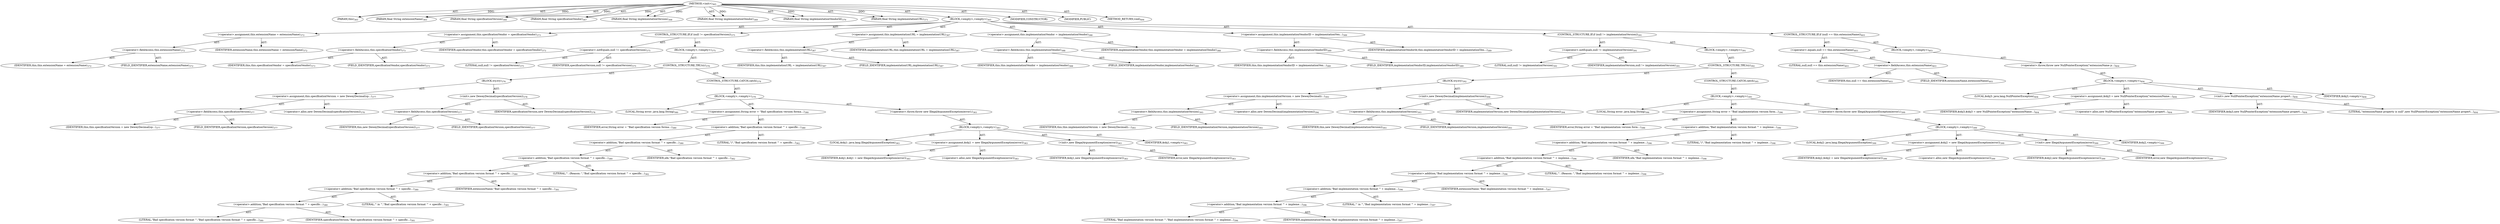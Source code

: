 digraph "&lt;init&gt;" {  
"111669149701" [label = <(METHOD,&lt;init&gt;)<SUB>365</SUB>> ]
"115964116994" [label = <(PARAM,this)<SUB>365</SUB>> ]
"115964117003" [label = <(PARAM,final String extensionName)<SUB>365</SUB>> ]
"115964117004" [label = <(PARAM,final String specificationVersion)<SUB>366</SUB>> ]
"115964117005" [label = <(PARAM,final String specificationVendor)<SUB>367</SUB>> ]
"115964117006" [label = <(PARAM,final String implementationVersion)<SUB>368</SUB>> ]
"115964117007" [label = <(PARAM,final String implementationVendor)<SUB>369</SUB>> ]
"115964117008" [label = <(PARAM,final String implementationVendorId)<SUB>370</SUB>> ]
"115964117009" [label = <(PARAM,final String implementationURL)<SUB>371</SUB>> ]
"25769803792" [label = <(BLOCK,&lt;empty&gt;,&lt;empty&gt;)<SUB>365</SUB>> ]
"30064771151" [label = <(&lt;operator&gt;.assignment,this.extensionName = extensionName)<SUB>372</SUB>> ]
"30064771152" [label = <(&lt;operator&gt;.fieldAccess,this.extensionName)<SUB>372</SUB>> ]
"68719476739" [label = <(IDENTIFIER,this,this.extensionName = extensionName)<SUB>372</SUB>> ]
"55834574858" [label = <(FIELD_IDENTIFIER,extensionName,extensionName)<SUB>372</SUB>> ]
"68719476818" [label = <(IDENTIFIER,extensionName,this.extensionName = extensionName)<SUB>372</SUB>> ]
"30064771153" [label = <(&lt;operator&gt;.assignment,this.specificationVendor = specificationVendor)<SUB>373</SUB>> ]
"30064771154" [label = <(&lt;operator&gt;.fieldAccess,this.specificationVendor)<SUB>373</SUB>> ]
"68719476740" [label = <(IDENTIFIER,this,this.specificationVendor = specificationVendor)<SUB>373</SUB>> ]
"55834574859" [label = <(FIELD_IDENTIFIER,specificationVendor,specificationVendor)<SUB>373</SUB>> ]
"68719476819" [label = <(IDENTIFIER,specificationVendor,this.specificationVendor = specificationVendor)<SUB>373</SUB>> ]
"47244640267" [label = <(CONTROL_STRUCTURE,IF,if (null != specificationVersion))<SUB>375</SUB>> ]
"30064771155" [label = <(&lt;operator&gt;.notEquals,null != specificationVersion)<SUB>375</SUB>> ]
"90194313231" [label = <(LITERAL,null,null != specificationVersion)<SUB>375</SUB>> ]
"68719476820" [label = <(IDENTIFIER,specificationVersion,null != specificationVersion)<SUB>375</SUB>> ]
"25769803793" [label = <(BLOCK,&lt;empty&gt;,&lt;empty&gt;)<SUB>375</SUB>> ]
"47244640268" [label = <(CONTROL_STRUCTURE,TRY,try)<SUB>376</SUB>> ]
"25769803794" [label = <(BLOCK,try,try)<SUB>376</SUB>> ]
"30064771156" [label = <(&lt;operator&gt;.assignment,this.specificationVersion = new DeweyDecimal(sp...)<SUB>377</SUB>> ]
"30064771157" [label = <(&lt;operator&gt;.fieldAccess,this.specificationVersion)<SUB>377</SUB>> ]
"68719476741" [label = <(IDENTIFIER,this,this.specificationVersion = new DeweyDecimal(sp...)<SUB>377</SUB>> ]
"55834574860" [label = <(FIELD_IDENTIFIER,specificationVersion,specificationVersion)<SUB>377</SUB>> ]
"30064771158" [label = <(&lt;operator&gt;.alloc,new DeweyDecimal(specificationVersion))<SUB>378</SUB>> ]
"30064771159" [label = <(&lt;init&gt;,new DeweyDecimal(specificationVersion))<SUB>378</SUB>> ]
"30064771160" [label = <(&lt;operator&gt;.fieldAccess,this.specificationVersion)<SUB>377</SUB>> ]
"68719476821" [label = <(IDENTIFIER,this,new DeweyDecimal(specificationVersion))<SUB>377</SUB>> ]
"55834574861" [label = <(FIELD_IDENTIFIER,specificationVersion,specificationVersion)<SUB>377</SUB>> ]
"68719476822" [label = <(IDENTIFIER,specificationVersion,new DeweyDecimal(specificationVersion))<SUB>378</SUB>> ]
"47244640269" [label = <(CONTROL_STRUCTURE,CATCH,catch)<SUB>379</SUB>> ]
"25769803795" [label = <(BLOCK,&lt;empty&gt;,&lt;empty&gt;)<SUB>379</SUB>> ]
"94489280526" [label = <(LOCAL,String error: java.lang.String)<SUB>380</SUB>> ]
"30064771161" [label = <(&lt;operator&gt;.assignment,String error = &quot;Bad specification version forma...)<SUB>380</SUB>> ]
"68719476823" [label = <(IDENTIFIER,error,String error = &quot;Bad specification version forma...)<SUB>380</SUB>> ]
"30064771162" [label = <(&lt;operator&gt;.addition,&quot;Bad specification version format '&quot; + specific...)<SUB>380</SUB>> ]
"30064771163" [label = <(&lt;operator&gt;.addition,&quot;Bad specification version format '&quot; + specific...)<SUB>380</SUB>> ]
"30064771164" [label = <(&lt;operator&gt;.addition,&quot;Bad specification version format '&quot; + specific...)<SUB>380</SUB>> ]
"30064771165" [label = <(&lt;operator&gt;.addition,&quot;Bad specification version format '&quot; + specific...)<SUB>380</SUB>> ]
"30064771166" [label = <(&lt;operator&gt;.addition,&quot;Bad specification version format '&quot; + specific...)<SUB>380</SUB>> ]
"30064771167" [label = <(&lt;operator&gt;.addition,&quot;Bad specification version format '&quot; + specific...)<SUB>380</SUB>> ]
"90194313232" [label = <(LITERAL,&quot;Bad specification version format '&quot;,&quot;Bad specification version format '&quot; + specific...)<SUB>380</SUB>> ]
"68719476824" [label = <(IDENTIFIER,specificationVersion,&quot;Bad specification version format '&quot; + specific...)<SUB>381</SUB>> ]
"90194313233" [label = <(LITERAL,&quot;' in '&quot;,&quot;Bad specification version format '&quot; + specific...)<SUB>381</SUB>> ]
"68719476825" [label = <(IDENTIFIER,extensionName,&quot;Bad specification version format '&quot; + specific...)<SUB>381</SUB>> ]
"90194313234" [label = <(LITERAL,&quot;'. (Reason: &quot;,&quot;Bad specification version format '&quot; + specific...)<SUB>382</SUB>> ]
"68719476826" [label = <(IDENTIFIER,nfe,&quot;Bad specification version format '&quot; + specific...)<SUB>382</SUB>> ]
"90194313235" [label = <(LITERAL,&quot;)&quot;,&quot;Bad specification version format '&quot; + specific...)<SUB>382</SUB>> ]
"30064771168" [label = <(&lt;operator&gt;.throw,throw new IllegalArgumentException(error);)<SUB>383</SUB>> ]
"25769803796" [label = <(BLOCK,&lt;empty&gt;,&lt;empty&gt;)<SUB>383</SUB>> ]
"94489280527" [label = <(LOCAL,$obj1: java.lang.IllegalArgumentException)<SUB>383</SUB>> ]
"30064771169" [label = <(&lt;operator&gt;.assignment,$obj1 = new IllegalArgumentException(error))<SUB>383</SUB>> ]
"68719476827" [label = <(IDENTIFIER,$obj1,$obj1 = new IllegalArgumentException(error))<SUB>383</SUB>> ]
"30064771170" [label = <(&lt;operator&gt;.alloc,new IllegalArgumentException(error))<SUB>383</SUB>> ]
"30064771171" [label = <(&lt;init&gt;,new IllegalArgumentException(error))<SUB>383</SUB>> ]
"68719476828" [label = <(IDENTIFIER,$obj1,new IllegalArgumentException(error))<SUB>383</SUB>> ]
"68719476829" [label = <(IDENTIFIER,error,new IllegalArgumentException(error))<SUB>383</SUB>> ]
"68719476830" [label = <(IDENTIFIER,$obj1,&lt;empty&gt;)<SUB>383</SUB>> ]
"30064771172" [label = <(&lt;operator&gt;.assignment,this.implementationURL = implementationURL)<SUB>387</SUB>> ]
"30064771173" [label = <(&lt;operator&gt;.fieldAccess,this.implementationURL)<SUB>387</SUB>> ]
"68719476742" [label = <(IDENTIFIER,this,this.implementationURL = implementationURL)<SUB>387</SUB>> ]
"55834574862" [label = <(FIELD_IDENTIFIER,implementationURL,implementationURL)<SUB>387</SUB>> ]
"68719476831" [label = <(IDENTIFIER,implementationURL,this.implementationURL = implementationURL)<SUB>387</SUB>> ]
"30064771174" [label = <(&lt;operator&gt;.assignment,this.implementationVendor = implementationVendor)<SUB>388</SUB>> ]
"30064771175" [label = <(&lt;operator&gt;.fieldAccess,this.implementationVendor)<SUB>388</SUB>> ]
"68719476743" [label = <(IDENTIFIER,this,this.implementationVendor = implementationVendor)<SUB>388</SUB>> ]
"55834574863" [label = <(FIELD_IDENTIFIER,implementationVendor,implementationVendor)<SUB>388</SUB>> ]
"68719476832" [label = <(IDENTIFIER,implementationVendor,this.implementationVendor = implementationVendor)<SUB>388</SUB>> ]
"30064771176" [label = <(&lt;operator&gt;.assignment,this.implementationVendorID = implementationVen...)<SUB>389</SUB>> ]
"30064771177" [label = <(&lt;operator&gt;.fieldAccess,this.implementationVendorID)<SUB>389</SUB>> ]
"68719476744" [label = <(IDENTIFIER,this,this.implementationVendorID = implementationVen...)<SUB>389</SUB>> ]
"55834574864" [label = <(FIELD_IDENTIFIER,implementationVendorID,implementationVendorID)<SUB>389</SUB>> ]
"68719476833" [label = <(IDENTIFIER,implementationVendorId,this.implementationVendorID = implementationVen...)<SUB>389</SUB>> ]
"47244640270" [label = <(CONTROL_STRUCTURE,IF,if (null != implementationVersion))<SUB>391</SUB>> ]
"30064771178" [label = <(&lt;operator&gt;.notEquals,null != implementationVersion)<SUB>391</SUB>> ]
"90194313236" [label = <(LITERAL,null,null != implementationVersion)<SUB>391</SUB>> ]
"68719476834" [label = <(IDENTIFIER,implementationVersion,null != implementationVersion)<SUB>391</SUB>> ]
"25769803797" [label = <(BLOCK,&lt;empty&gt;,&lt;empty&gt;)<SUB>391</SUB>> ]
"47244640271" [label = <(CONTROL_STRUCTURE,TRY,try)<SUB>392</SUB>> ]
"25769803798" [label = <(BLOCK,try,try)<SUB>392</SUB>> ]
"30064771179" [label = <(&lt;operator&gt;.assignment,this.implementationVersion = new DeweyDecimal(i...)<SUB>393</SUB>> ]
"30064771180" [label = <(&lt;operator&gt;.fieldAccess,this.implementationVersion)<SUB>393</SUB>> ]
"68719476745" [label = <(IDENTIFIER,this,this.implementationVersion = new DeweyDecimal(i...)<SUB>393</SUB>> ]
"55834574865" [label = <(FIELD_IDENTIFIER,implementationVersion,implementationVersion)<SUB>393</SUB>> ]
"30064771181" [label = <(&lt;operator&gt;.alloc,new DeweyDecimal(implementationVersion))<SUB>394</SUB>> ]
"30064771182" [label = <(&lt;init&gt;,new DeweyDecimal(implementationVersion))<SUB>394</SUB>> ]
"30064771183" [label = <(&lt;operator&gt;.fieldAccess,this.implementationVersion)<SUB>393</SUB>> ]
"68719476835" [label = <(IDENTIFIER,this,new DeweyDecimal(implementationVersion))<SUB>393</SUB>> ]
"55834574866" [label = <(FIELD_IDENTIFIER,implementationVersion,implementationVersion)<SUB>393</SUB>> ]
"68719476836" [label = <(IDENTIFIER,implementationVersion,new DeweyDecimal(implementationVersion))<SUB>394</SUB>> ]
"47244640272" [label = <(CONTROL_STRUCTURE,CATCH,catch)<SUB>395</SUB>> ]
"25769803799" [label = <(BLOCK,&lt;empty&gt;,&lt;empty&gt;)<SUB>395</SUB>> ]
"94489280528" [label = <(LOCAL,String error: java.lang.String)<SUB>396</SUB>> ]
"30064771184" [label = <(&lt;operator&gt;.assignment,String error = &quot;Bad implementation version form...)<SUB>396</SUB>> ]
"68719476837" [label = <(IDENTIFIER,error,String error = &quot;Bad implementation version form...)<SUB>396</SUB>> ]
"30064771185" [label = <(&lt;operator&gt;.addition,&quot;Bad implementation version format '&quot; + impleme...)<SUB>396</SUB>> ]
"30064771186" [label = <(&lt;operator&gt;.addition,&quot;Bad implementation version format '&quot; + impleme...)<SUB>396</SUB>> ]
"30064771187" [label = <(&lt;operator&gt;.addition,&quot;Bad implementation version format '&quot; + impleme...)<SUB>396</SUB>> ]
"30064771188" [label = <(&lt;operator&gt;.addition,&quot;Bad implementation version format '&quot; + impleme...)<SUB>396</SUB>> ]
"30064771189" [label = <(&lt;operator&gt;.addition,&quot;Bad implementation version format '&quot; + impleme...)<SUB>396</SUB>> ]
"30064771190" [label = <(&lt;operator&gt;.addition,&quot;Bad implementation version format '&quot; + impleme...)<SUB>396</SUB>> ]
"90194313237" [label = <(LITERAL,&quot;Bad implementation version format '&quot;,&quot;Bad implementation version format '&quot; + impleme...)<SUB>396</SUB>> ]
"68719476838" [label = <(IDENTIFIER,implementationVersion,&quot;Bad implementation version format '&quot; + impleme...)<SUB>397</SUB>> ]
"90194313238" [label = <(LITERAL,&quot;' in '&quot;,&quot;Bad implementation version format '&quot; + impleme...)<SUB>397</SUB>> ]
"68719476839" [label = <(IDENTIFIER,extensionName,&quot;Bad implementation version format '&quot; + impleme...)<SUB>397</SUB>> ]
"90194313239" [label = <(LITERAL,&quot;'. (Reason: &quot;,&quot;Bad implementation version format '&quot; + impleme...)<SUB>398</SUB>> ]
"68719476840" [label = <(IDENTIFIER,nfe,&quot;Bad implementation version format '&quot; + impleme...)<SUB>398</SUB>> ]
"90194313240" [label = <(LITERAL,&quot;)&quot;,&quot;Bad implementation version format '&quot; + impleme...)<SUB>398</SUB>> ]
"30064771191" [label = <(&lt;operator&gt;.throw,throw new IllegalArgumentException(error);)<SUB>399</SUB>> ]
"25769803800" [label = <(BLOCK,&lt;empty&gt;,&lt;empty&gt;)<SUB>399</SUB>> ]
"94489280529" [label = <(LOCAL,$obj2: java.lang.IllegalArgumentException)<SUB>399</SUB>> ]
"30064771192" [label = <(&lt;operator&gt;.assignment,$obj2 = new IllegalArgumentException(error))<SUB>399</SUB>> ]
"68719476841" [label = <(IDENTIFIER,$obj2,$obj2 = new IllegalArgumentException(error))<SUB>399</SUB>> ]
"30064771193" [label = <(&lt;operator&gt;.alloc,new IllegalArgumentException(error))<SUB>399</SUB>> ]
"30064771194" [label = <(&lt;init&gt;,new IllegalArgumentException(error))<SUB>399</SUB>> ]
"68719476842" [label = <(IDENTIFIER,$obj2,new IllegalArgumentException(error))<SUB>399</SUB>> ]
"68719476843" [label = <(IDENTIFIER,error,new IllegalArgumentException(error))<SUB>399</SUB>> ]
"68719476844" [label = <(IDENTIFIER,$obj2,&lt;empty&gt;)<SUB>399</SUB>> ]
"47244640273" [label = <(CONTROL_STRUCTURE,IF,if (null == this.extensionName))<SUB>403</SUB>> ]
"30064771195" [label = <(&lt;operator&gt;.equals,null == this.extensionName)<SUB>403</SUB>> ]
"90194313241" [label = <(LITERAL,null,null == this.extensionName)<SUB>403</SUB>> ]
"30064771196" [label = <(&lt;operator&gt;.fieldAccess,this.extensionName)<SUB>403</SUB>> ]
"68719476746" [label = <(IDENTIFIER,this,null == this.extensionName)<SUB>403</SUB>> ]
"55834574867" [label = <(FIELD_IDENTIFIER,extensionName,extensionName)<SUB>403</SUB>> ]
"25769803801" [label = <(BLOCK,&lt;empty&gt;,&lt;empty&gt;)<SUB>403</SUB>> ]
"30064771197" [label = <(&lt;operator&gt;.throw,throw new NullPointerException(&quot;extensionName p...)<SUB>404</SUB>> ]
"25769803802" [label = <(BLOCK,&lt;empty&gt;,&lt;empty&gt;)<SUB>404</SUB>> ]
"94489280530" [label = <(LOCAL,$obj3: java.lang.NullPointerException)<SUB>404</SUB>> ]
"30064771198" [label = <(&lt;operator&gt;.assignment,$obj3 = new NullPointerException(&quot;extensionName...)<SUB>404</SUB>> ]
"68719476845" [label = <(IDENTIFIER,$obj3,$obj3 = new NullPointerException(&quot;extensionName...)<SUB>404</SUB>> ]
"30064771199" [label = <(&lt;operator&gt;.alloc,new NullPointerException(&quot;extensionName propert...)<SUB>404</SUB>> ]
"30064771200" [label = <(&lt;init&gt;,new NullPointerException(&quot;extensionName propert...)<SUB>404</SUB>> ]
"68719476846" [label = <(IDENTIFIER,$obj3,new NullPointerException(&quot;extensionName propert...)<SUB>404</SUB>> ]
"90194313242" [label = <(LITERAL,&quot;extensionName property is null&quot;,new NullPointerException(&quot;extensionName propert...)<SUB>404</SUB>> ]
"68719476847" [label = <(IDENTIFIER,$obj3,&lt;empty&gt;)<SUB>404</SUB>> ]
"133143986221" [label = <(MODIFIER,CONSTRUCTOR)> ]
"133143986222" [label = <(MODIFIER,PUBLIC)> ]
"128849018885" [label = <(METHOD_RETURN,void)<SUB>406</SUB>> ]
  "111669149701" -> "115964116994"  [ label = "AST: "] 
  "111669149701" -> "115964117003"  [ label = "AST: "] 
  "111669149701" -> "115964117004"  [ label = "AST: "] 
  "111669149701" -> "115964117005"  [ label = "AST: "] 
  "111669149701" -> "115964117006"  [ label = "AST: "] 
  "111669149701" -> "115964117007"  [ label = "AST: "] 
  "111669149701" -> "115964117008"  [ label = "AST: "] 
  "111669149701" -> "115964117009"  [ label = "AST: "] 
  "111669149701" -> "25769803792"  [ label = "AST: "] 
  "111669149701" -> "133143986221"  [ label = "AST: "] 
  "111669149701" -> "133143986222"  [ label = "AST: "] 
  "111669149701" -> "128849018885"  [ label = "AST: "] 
  "25769803792" -> "30064771151"  [ label = "AST: "] 
  "25769803792" -> "30064771153"  [ label = "AST: "] 
  "25769803792" -> "47244640267"  [ label = "AST: "] 
  "25769803792" -> "30064771172"  [ label = "AST: "] 
  "25769803792" -> "30064771174"  [ label = "AST: "] 
  "25769803792" -> "30064771176"  [ label = "AST: "] 
  "25769803792" -> "47244640270"  [ label = "AST: "] 
  "25769803792" -> "47244640273"  [ label = "AST: "] 
  "30064771151" -> "30064771152"  [ label = "AST: "] 
  "30064771151" -> "68719476818"  [ label = "AST: "] 
  "30064771152" -> "68719476739"  [ label = "AST: "] 
  "30064771152" -> "55834574858"  [ label = "AST: "] 
  "30064771153" -> "30064771154"  [ label = "AST: "] 
  "30064771153" -> "68719476819"  [ label = "AST: "] 
  "30064771154" -> "68719476740"  [ label = "AST: "] 
  "30064771154" -> "55834574859"  [ label = "AST: "] 
  "47244640267" -> "30064771155"  [ label = "AST: "] 
  "47244640267" -> "25769803793"  [ label = "AST: "] 
  "30064771155" -> "90194313231"  [ label = "AST: "] 
  "30064771155" -> "68719476820"  [ label = "AST: "] 
  "25769803793" -> "47244640268"  [ label = "AST: "] 
  "47244640268" -> "25769803794"  [ label = "AST: "] 
  "47244640268" -> "47244640269"  [ label = "AST: "] 
  "25769803794" -> "30064771156"  [ label = "AST: "] 
  "25769803794" -> "30064771159"  [ label = "AST: "] 
  "30064771156" -> "30064771157"  [ label = "AST: "] 
  "30064771156" -> "30064771158"  [ label = "AST: "] 
  "30064771157" -> "68719476741"  [ label = "AST: "] 
  "30064771157" -> "55834574860"  [ label = "AST: "] 
  "30064771159" -> "30064771160"  [ label = "AST: "] 
  "30064771159" -> "68719476822"  [ label = "AST: "] 
  "30064771160" -> "68719476821"  [ label = "AST: "] 
  "30064771160" -> "55834574861"  [ label = "AST: "] 
  "47244640269" -> "25769803795"  [ label = "AST: "] 
  "25769803795" -> "94489280526"  [ label = "AST: "] 
  "25769803795" -> "30064771161"  [ label = "AST: "] 
  "25769803795" -> "30064771168"  [ label = "AST: "] 
  "30064771161" -> "68719476823"  [ label = "AST: "] 
  "30064771161" -> "30064771162"  [ label = "AST: "] 
  "30064771162" -> "30064771163"  [ label = "AST: "] 
  "30064771162" -> "90194313235"  [ label = "AST: "] 
  "30064771163" -> "30064771164"  [ label = "AST: "] 
  "30064771163" -> "68719476826"  [ label = "AST: "] 
  "30064771164" -> "30064771165"  [ label = "AST: "] 
  "30064771164" -> "90194313234"  [ label = "AST: "] 
  "30064771165" -> "30064771166"  [ label = "AST: "] 
  "30064771165" -> "68719476825"  [ label = "AST: "] 
  "30064771166" -> "30064771167"  [ label = "AST: "] 
  "30064771166" -> "90194313233"  [ label = "AST: "] 
  "30064771167" -> "90194313232"  [ label = "AST: "] 
  "30064771167" -> "68719476824"  [ label = "AST: "] 
  "30064771168" -> "25769803796"  [ label = "AST: "] 
  "25769803796" -> "94489280527"  [ label = "AST: "] 
  "25769803796" -> "30064771169"  [ label = "AST: "] 
  "25769803796" -> "30064771171"  [ label = "AST: "] 
  "25769803796" -> "68719476830"  [ label = "AST: "] 
  "30064771169" -> "68719476827"  [ label = "AST: "] 
  "30064771169" -> "30064771170"  [ label = "AST: "] 
  "30064771171" -> "68719476828"  [ label = "AST: "] 
  "30064771171" -> "68719476829"  [ label = "AST: "] 
  "30064771172" -> "30064771173"  [ label = "AST: "] 
  "30064771172" -> "68719476831"  [ label = "AST: "] 
  "30064771173" -> "68719476742"  [ label = "AST: "] 
  "30064771173" -> "55834574862"  [ label = "AST: "] 
  "30064771174" -> "30064771175"  [ label = "AST: "] 
  "30064771174" -> "68719476832"  [ label = "AST: "] 
  "30064771175" -> "68719476743"  [ label = "AST: "] 
  "30064771175" -> "55834574863"  [ label = "AST: "] 
  "30064771176" -> "30064771177"  [ label = "AST: "] 
  "30064771176" -> "68719476833"  [ label = "AST: "] 
  "30064771177" -> "68719476744"  [ label = "AST: "] 
  "30064771177" -> "55834574864"  [ label = "AST: "] 
  "47244640270" -> "30064771178"  [ label = "AST: "] 
  "47244640270" -> "25769803797"  [ label = "AST: "] 
  "30064771178" -> "90194313236"  [ label = "AST: "] 
  "30064771178" -> "68719476834"  [ label = "AST: "] 
  "25769803797" -> "47244640271"  [ label = "AST: "] 
  "47244640271" -> "25769803798"  [ label = "AST: "] 
  "47244640271" -> "47244640272"  [ label = "AST: "] 
  "25769803798" -> "30064771179"  [ label = "AST: "] 
  "25769803798" -> "30064771182"  [ label = "AST: "] 
  "30064771179" -> "30064771180"  [ label = "AST: "] 
  "30064771179" -> "30064771181"  [ label = "AST: "] 
  "30064771180" -> "68719476745"  [ label = "AST: "] 
  "30064771180" -> "55834574865"  [ label = "AST: "] 
  "30064771182" -> "30064771183"  [ label = "AST: "] 
  "30064771182" -> "68719476836"  [ label = "AST: "] 
  "30064771183" -> "68719476835"  [ label = "AST: "] 
  "30064771183" -> "55834574866"  [ label = "AST: "] 
  "47244640272" -> "25769803799"  [ label = "AST: "] 
  "25769803799" -> "94489280528"  [ label = "AST: "] 
  "25769803799" -> "30064771184"  [ label = "AST: "] 
  "25769803799" -> "30064771191"  [ label = "AST: "] 
  "30064771184" -> "68719476837"  [ label = "AST: "] 
  "30064771184" -> "30064771185"  [ label = "AST: "] 
  "30064771185" -> "30064771186"  [ label = "AST: "] 
  "30064771185" -> "90194313240"  [ label = "AST: "] 
  "30064771186" -> "30064771187"  [ label = "AST: "] 
  "30064771186" -> "68719476840"  [ label = "AST: "] 
  "30064771187" -> "30064771188"  [ label = "AST: "] 
  "30064771187" -> "90194313239"  [ label = "AST: "] 
  "30064771188" -> "30064771189"  [ label = "AST: "] 
  "30064771188" -> "68719476839"  [ label = "AST: "] 
  "30064771189" -> "30064771190"  [ label = "AST: "] 
  "30064771189" -> "90194313238"  [ label = "AST: "] 
  "30064771190" -> "90194313237"  [ label = "AST: "] 
  "30064771190" -> "68719476838"  [ label = "AST: "] 
  "30064771191" -> "25769803800"  [ label = "AST: "] 
  "25769803800" -> "94489280529"  [ label = "AST: "] 
  "25769803800" -> "30064771192"  [ label = "AST: "] 
  "25769803800" -> "30064771194"  [ label = "AST: "] 
  "25769803800" -> "68719476844"  [ label = "AST: "] 
  "30064771192" -> "68719476841"  [ label = "AST: "] 
  "30064771192" -> "30064771193"  [ label = "AST: "] 
  "30064771194" -> "68719476842"  [ label = "AST: "] 
  "30064771194" -> "68719476843"  [ label = "AST: "] 
  "47244640273" -> "30064771195"  [ label = "AST: "] 
  "47244640273" -> "25769803801"  [ label = "AST: "] 
  "30064771195" -> "90194313241"  [ label = "AST: "] 
  "30064771195" -> "30064771196"  [ label = "AST: "] 
  "30064771196" -> "68719476746"  [ label = "AST: "] 
  "30064771196" -> "55834574867"  [ label = "AST: "] 
  "25769803801" -> "30064771197"  [ label = "AST: "] 
  "30064771197" -> "25769803802"  [ label = "AST: "] 
  "25769803802" -> "94489280530"  [ label = "AST: "] 
  "25769803802" -> "30064771198"  [ label = "AST: "] 
  "25769803802" -> "30064771200"  [ label = "AST: "] 
  "25769803802" -> "68719476847"  [ label = "AST: "] 
  "30064771198" -> "68719476845"  [ label = "AST: "] 
  "30064771198" -> "30064771199"  [ label = "AST: "] 
  "30064771200" -> "68719476846"  [ label = "AST: "] 
  "30064771200" -> "90194313242"  [ label = "AST: "] 
  "111669149701" -> "115964116994"  [ label = "DDG: "] 
  "111669149701" -> "115964117003"  [ label = "DDG: "] 
  "111669149701" -> "115964117004"  [ label = "DDG: "] 
  "111669149701" -> "115964117005"  [ label = "DDG: "] 
  "111669149701" -> "115964117006"  [ label = "DDG: "] 
  "111669149701" -> "115964117007"  [ label = "DDG: "] 
  "111669149701" -> "115964117008"  [ label = "DDG: "] 
  "111669149701" -> "115964117009"  [ label = "DDG: "] 
}
